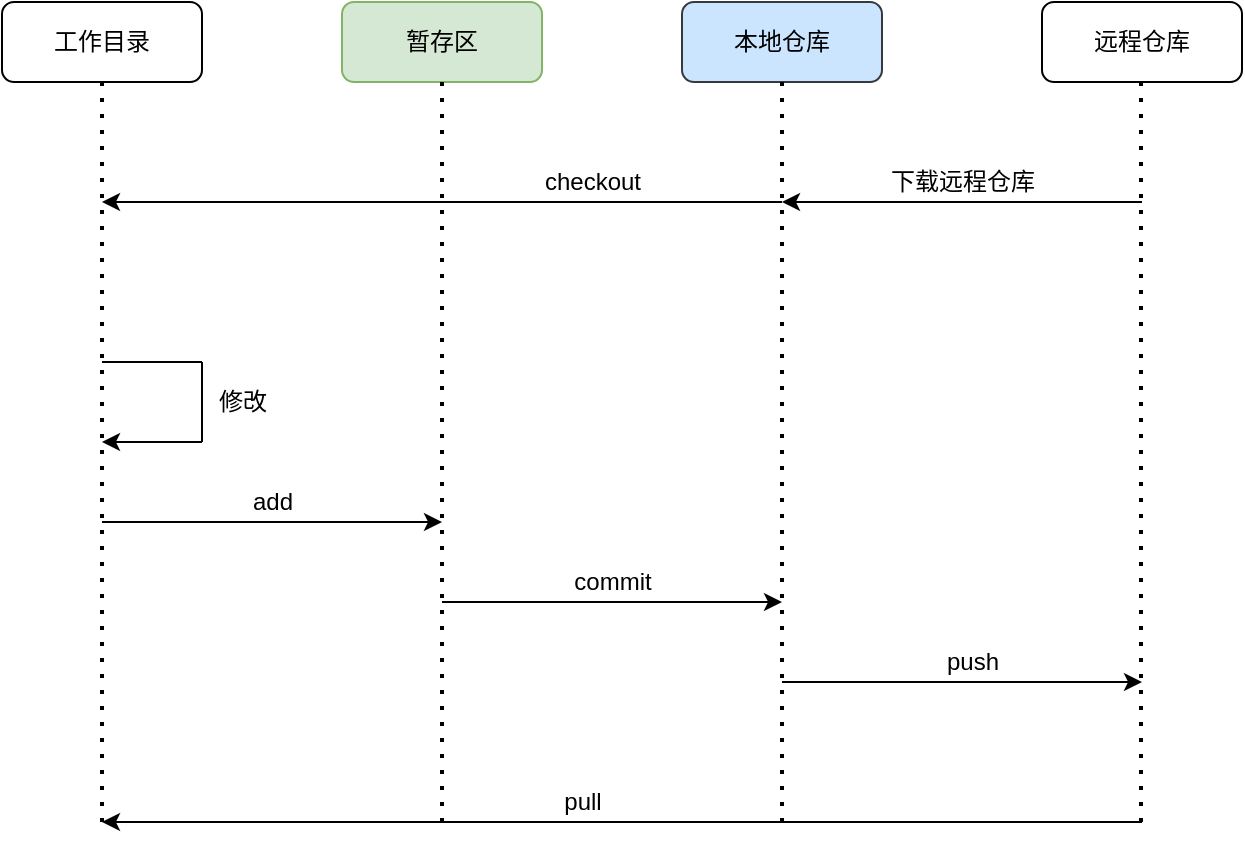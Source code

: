 <mxfile version="13.6.5" type="github">
  <diagram id="C5RBs43oDa-KdzZeNtuy" name="Page-1">
    <mxGraphModel grid="1" shadow="0" math="0" pageHeight="1169" pageWidth="827" pageScale="1" page="1" fold="1" arrows="1" connect="1" tooltips="1" guides="1" gridSize="10" dy="596" dx="1129">
      <root>
        <mxCell id="WIyWlLk6GJQsqaUBKTNV-0" />
        <mxCell id="WIyWlLk6GJQsqaUBKTNV-1" parent="WIyWlLk6GJQsqaUBKTNV-0" />
        <mxCell id="TxLRlfBmyQmA3gp5qZdC-0" value="暂存区" parent="WIyWlLk6GJQsqaUBKTNV-1" style="rounded=1;whiteSpace=wrap;html=1;fillColor=#d5e8d4;strokeColor=#82b366;" vertex="1">
          <mxGeometry as="geometry" height="40" width="100" y="120" x="280" />
        </mxCell>
        <mxCell id="TxLRlfBmyQmA3gp5qZdC-1" value="工作目录" parent="WIyWlLk6GJQsqaUBKTNV-1" style="rounded=1;whiteSpace=wrap;html=1;" vertex="1">
          <mxGeometry as="geometry" height="40" width="100" y="120" x="110" />
        </mxCell>
        <mxCell id="TxLRlfBmyQmA3gp5qZdC-2" value="本地仓库" parent="WIyWlLk6GJQsqaUBKTNV-1" style="rounded=1;whiteSpace=wrap;html=1;fillColor=#cce5ff;strokeColor=#36393d;" vertex="1">
          <mxGeometry as="geometry" height="40" width="100" y="120" x="450" />
        </mxCell>
        <mxCell id="TxLRlfBmyQmA3gp5qZdC-3" value="远程仓库" parent="WIyWlLk6GJQsqaUBKTNV-1" style="rounded=1;whiteSpace=wrap;html=1;" vertex="1">
          <mxGeometry as="geometry" height="40" width="100" y="120" x="630" />
        </mxCell>
        <mxCell id="TxLRlfBmyQmA3gp5qZdC-4" value="" parent="WIyWlLk6GJQsqaUBKTNV-1" edge="1" style="endArrow=none;dashed=1;html=1;dashPattern=1 3;strokeWidth=2;">
          <mxGeometry as="geometry" relative="1" height="50" width="50">
            <mxPoint as="sourcePoint" y="530" x="160" />
            <mxPoint as="targetPoint" y="160" x="160" />
          </mxGeometry>
        </mxCell>
        <mxCell id="TxLRlfBmyQmA3gp5qZdC-5" value="" parent="WIyWlLk6GJQsqaUBKTNV-1" edge="1" style="endArrow=none;dashed=1;html=1;dashPattern=1 3;strokeWidth=2;">
          <mxGeometry as="geometry" relative="1" height="50" width="50">
            <mxPoint as="sourcePoint" y="530" x="330" />
            <mxPoint as="targetPoint" y="160" x="330" />
          </mxGeometry>
        </mxCell>
        <mxCell id="TxLRlfBmyQmA3gp5qZdC-7" value="" parent="WIyWlLk6GJQsqaUBKTNV-1" edge="1" style="endArrow=none;dashed=1;html=1;dashPattern=1 3;strokeWidth=2;">
          <mxGeometry as="geometry" relative="1" height="50" width="50">
            <mxPoint as="sourcePoint" y="530" x="500" />
            <mxPoint as="targetPoint" y="160" x="500" />
          </mxGeometry>
        </mxCell>
        <mxCell id="TxLRlfBmyQmA3gp5qZdC-8" value="" parent="WIyWlLk6GJQsqaUBKTNV-1" edge="1" style="endArrow=none;dashed=1;html=1;dashPattern=1 3;strokeWidth=2;">
          <mxGeometry as="geometry" relative="1" height="50" width="50">
            <mxPoint as="sourcePoint" y="530" x="679.5" />
            <mxPoint as="targetPoint" y="160" x="679.5" />
          </mxGeometry>
        </mxCell>
        <mxCell id="TxLRlfBmyQmA3gp5qZdC-9" value="" parent="WIyWlLk6GJQsqaUBKTNV-1" edge="1" style="endArrow=classic;html=1;">
          <mxGeometry as="geometry" relative="1" height="50" width="50">
            <mxPoint as="sourcePoint" y="220" x="680" />
            <mxPoint as="targetPoint" y="220" x="500" />
          </mxGeometry>
        </mxCell>
        <mxCell id="TxLRlfBmyQmA3gp5qZdC-10" value="" parent="WIyWlLk6GJQsqaUBKTNV-1" edge="1" style="endArrow=classic;html=1;">
          <mxGeometry as="geometry" relative="1" height="50" width="50">
            <mxPoint as="sourcePoint" y="220" x="500" />
            <mxPoint as="targetPoint" y="220" x="160" />
          </mxGeometry>
        </mxCell>
        <mxCell id="TxLRlfBmyQmA3gp5qZdC-11" value="" parent="WIyWlLk6GJQsqaUBKTNV-1" edge="1" style="endArrow=classic;html=1;">
          <mxGeometry as="geometry" relative="1" height="50" width="50">
            <mxPoint as="sourcePoint" y="380" x="160" />
            <mxPoint as="targetPoint" y="380" x="330" />
          </mxGeometry>
        </mxCell>
        <mxCell id="TxLRlfBmyQmA3gp5qZdC-12" value="" parent="WIyWlLk6GJQsqaUBKTNV-1" edge="1" style="endArrow=classic;html=1;">
          <mxGeometry as="geometry" relative="1" height="50" width="50">
            <mxPoint as="sourcePoint" y="420" x="330" />
            <mxPoint as="targetPoint" y="420" x="500" />
          </mxGeometry>
        </mxCell>
        <mxCell id="TxLRlfBmyQmA3gp5qZdC-13" value="" parent="WIyWlLk6GJQsqaUBKTNV-1" edge="1" style="endArrow=classic;html=1;">
          <mxGeometry as="geometry" relative="1" height="50" width="50">
            <mxPoint as="sourcePoint" y="460" x="500" />
            <mxPoint as="targetPoint" y="460" x="680" />
          </mxGeometry>
        </mxCell>
        <mxCell id="TxLRlfBmyQmA3gp5qZdC-14" value="commit" parent="WIyWlLk6GJQsqaUBKTNV-1" style="text;html=1;resizable=0;autosize=1;align=center;verticalAlign=middle;points=[];fillColor=none;strokeColor=none;rounded=0;" vertex="1">
          <mxGeometry as="geometry" height="20" width="50" y="400" x="390" />
        </mxCell>
        <mxCell id="TxLRlfBmyQmA3gp5qZdC-15" value="add" parent="WIyWlLk6GJQsqaUBKTNV-1" style="text;html=1;resizable=0;autosize=1;align=center;verticalAlign=middle;points=[];fillColor=none;strokeColor=none;rounded=0;" vertex="1">
          <mxGeometry as="geometry" height="20" width="40" y="360" x="225" />
        </mxCell>
        <mxCell id="TxLRlfBmyQmA3gp5qZdC-16" value="push" parent="WIyWlLk6GJQsqaUBKTNV-1" style="text;html=1;resizable=0;autosize=1;align=center;verticalAlign=middle;points=[];fillColor=none;strokeColor=none;rounded=0;" vertex="1">
          <mxGeometry as="geometry" height="20" width="40" y="440" x="575" />
        </mxCell>
        <mxCell id="TxLRlfBmyQmA3gp5qZdC-18" value="下载远程仓库" parent="WIyWlLk6GJQsqaUBKTNV-1" style="text;html=1;resizable=0;autosize=1;align=center;verticalAlign=middle;points=[];fillColor=none;strokeColor=none;rounded=0;" vertex="1">
          <mxGeometry as="geometry" height="20" width="90" y="200" x="545" />
        </mxCell>
        <mxCell id="TxLRlfBmyQmA3gp5qZdC-19" value="checkout" parent="WIyWlLk6GJQsqaUBKTNV-1" style="text;html=1;resizable=0;autosize=1;align=center;verticalAlign=middle;points=[];fillColor=none;strokeColor=none;rounded=0;" vertex="1">
          <mxGeometry as="geometry" height="20" width="60" y="200" x="375" />
        </mxCell>
        <mxCell id="TxLRlfBmyQmA3gp5qZdC-20" value="" parent="WIyWlLk6GJQsqaUBKTNV-1" edge="1" style="endArrow=classic;html=1;">
          <mxGeometry as="geometry" relative="1" height="50" width="50">
            <mxPoint as="sourcePoint" y="530" x="680" />
            <mxPoint as="targetPoint" y="530" x="160" />
            <Array as="points" />
          </mxGeometry>
        </mxCell>
        <mxCell id="TxLRlfBmyQmA3gp5qZdC-21" value="pull" parent="WIyWlLk6GJQsqaUBKTNV-1" style="text;html=1;resizable=0;autosize=1;align=center;verticalAlign=middle;points=[];fillColor=none;strokeColor=none;rounded=0;" vertex="1">
          <mxGeometry as="geometry" height="20" width="30" y="510" x="385" />
        </mxCell>
        <mxCell id="TxLRlfBmyQmA3gp5qZdC-23" value="" parent="WIyWlLk6GJQsqaUBKTNV-1" edge="1" style="endArrow=none;html=1;">
          <mxGeometry as="geometry" relative="1" height="50" width="50">
            <mxPoint as="sourcePoint" y="300" x="160" />
            <mxPoint as="targetPoint" y="300" x="210" />
          </mxGeometry>
        </mxCell>
        <mxCell id="TxLRlfBmyQmA3gp5qZdC-24" value="" parent="WIyWlLk6GJQsqaUBKTNV-1" edge="1" style="endArrow=none;html=1;">
          <mxGeometry as="geometry" relative="1" height="50" width="50">
            <mxPoint as="sourcePoint" y="340" x="210" />
            <mxPoint as="targetPoint" y="300" x="210" />
            <Array as="points" />
          </mxGeometry>
        </mxCell>
        <mxCell id="TxLRlfBmyQmA3gp5qZdC-25" value="" parent="WIyWlLk6GJQsqaUBKTNV-1" edge="1" style="endArrow=classic;html=1;">
          <mxGeometry as="geometry" relative="1" height="50" width="50">
            <mxPoint as="sourcePoint" y="340" x="210" />
            <mxPoint as="targetPoint" y="340" x="160" />
          </mxGeometry>
        </mxCell>
        <mxCell id="TxLRlfBmyQmA3gp5qZdC-26" value="修改" parent="WIyWlLk6GJQsqaUBKTNV-1" style="text;html=1;resizable=0;autosize=1;align=center;verticalAlign=middle;points=[];fillColor=none;strokeColor=none;rounded=0;" vertex="1">
          <mxGeometry as="geometry" height="20" width="40" y="310" x="210" />
        </mxCell>
      </root>
    </mxGraphModel>
  </diagram>
</mxfile>
